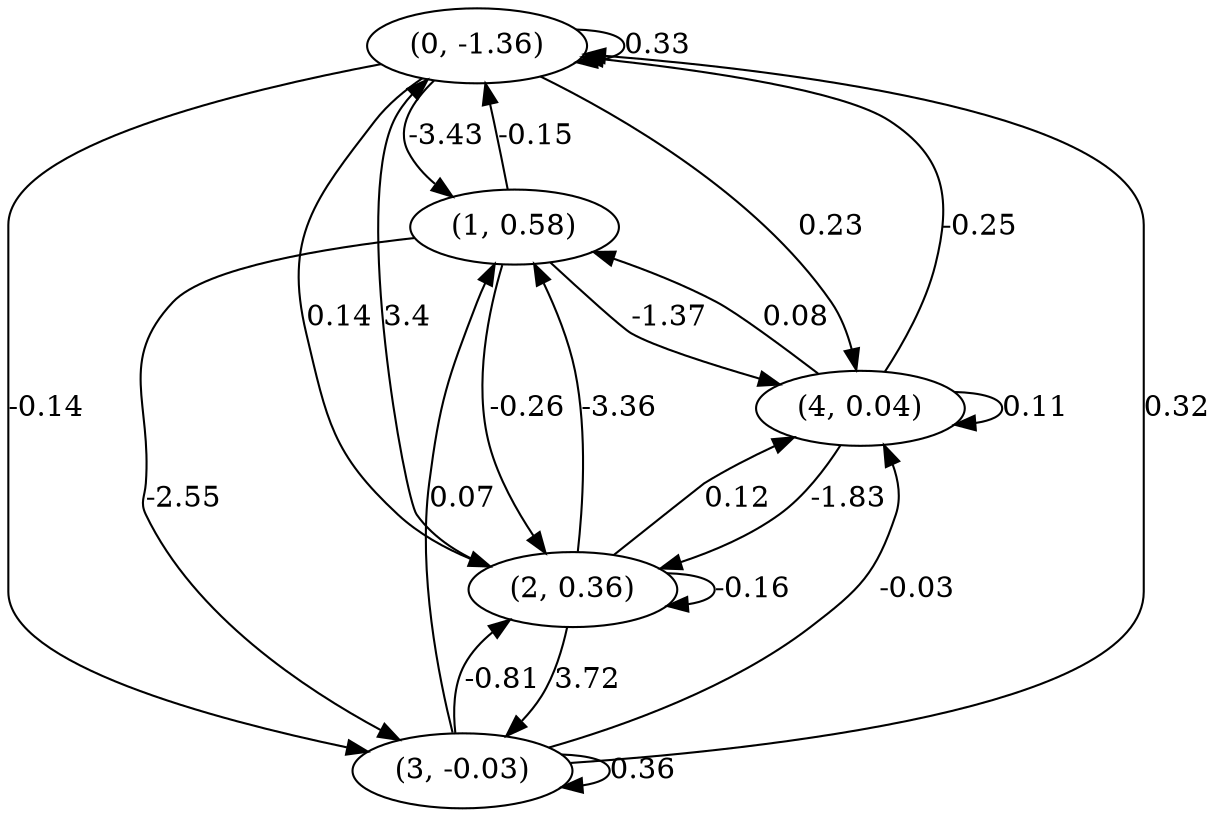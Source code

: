 digraph {
    0 [ label = "(0, -1.36)" ]
    1 [ label = "(1, 0.58)" ]
    2 [ label = "(2, 0.36)" ]
    3 [ label = "(3, -0.03)" ]
    4 [ label = "(4, 0.04)" ]
    0 -> 0 [ label = "0.33" ]
    2 -> 2 [ label = "-0.16" ]
    3 -> 3 [ label = "0.36" ]
    4 -> 4 [ label = "0.11" ]
    1 -> 0 [ label = "-0.15" ]
    2 -> 0 [ label = "3.4" ]
    3 -> 0 [ label = "0.32" ]
    4 -> 0 [ label = "-0.25" ]
    0 -> 1 [ label = "-3.43" ]
    2 -> 1 [ label = "-3.36" ]
    3 -> 1 [ label = "0.07" ]
    4 -> 1 [ label = "0.08" ]
    0 -> 2 [ label = "0.14" ]
    1 -> 2 [ label = "-0.26" ]
    3 -> 2 [ label = "-0.81" ]
    4 -> 2 [ label = "-1.83" ]
    0 -> 3 [ label = "-0.14" ]
    1 -> 3 [ label = "-2.55" ]
    2 -> 3 [ label = "3.72" ]
    0 -> 4 [ label = "0.23" ]
    1 -> 4 [ label = "-1.37" ]
    2 -> 4 [ label = "0.12" ]
    3 -> 4 [ label = "-0.03" ]
}

